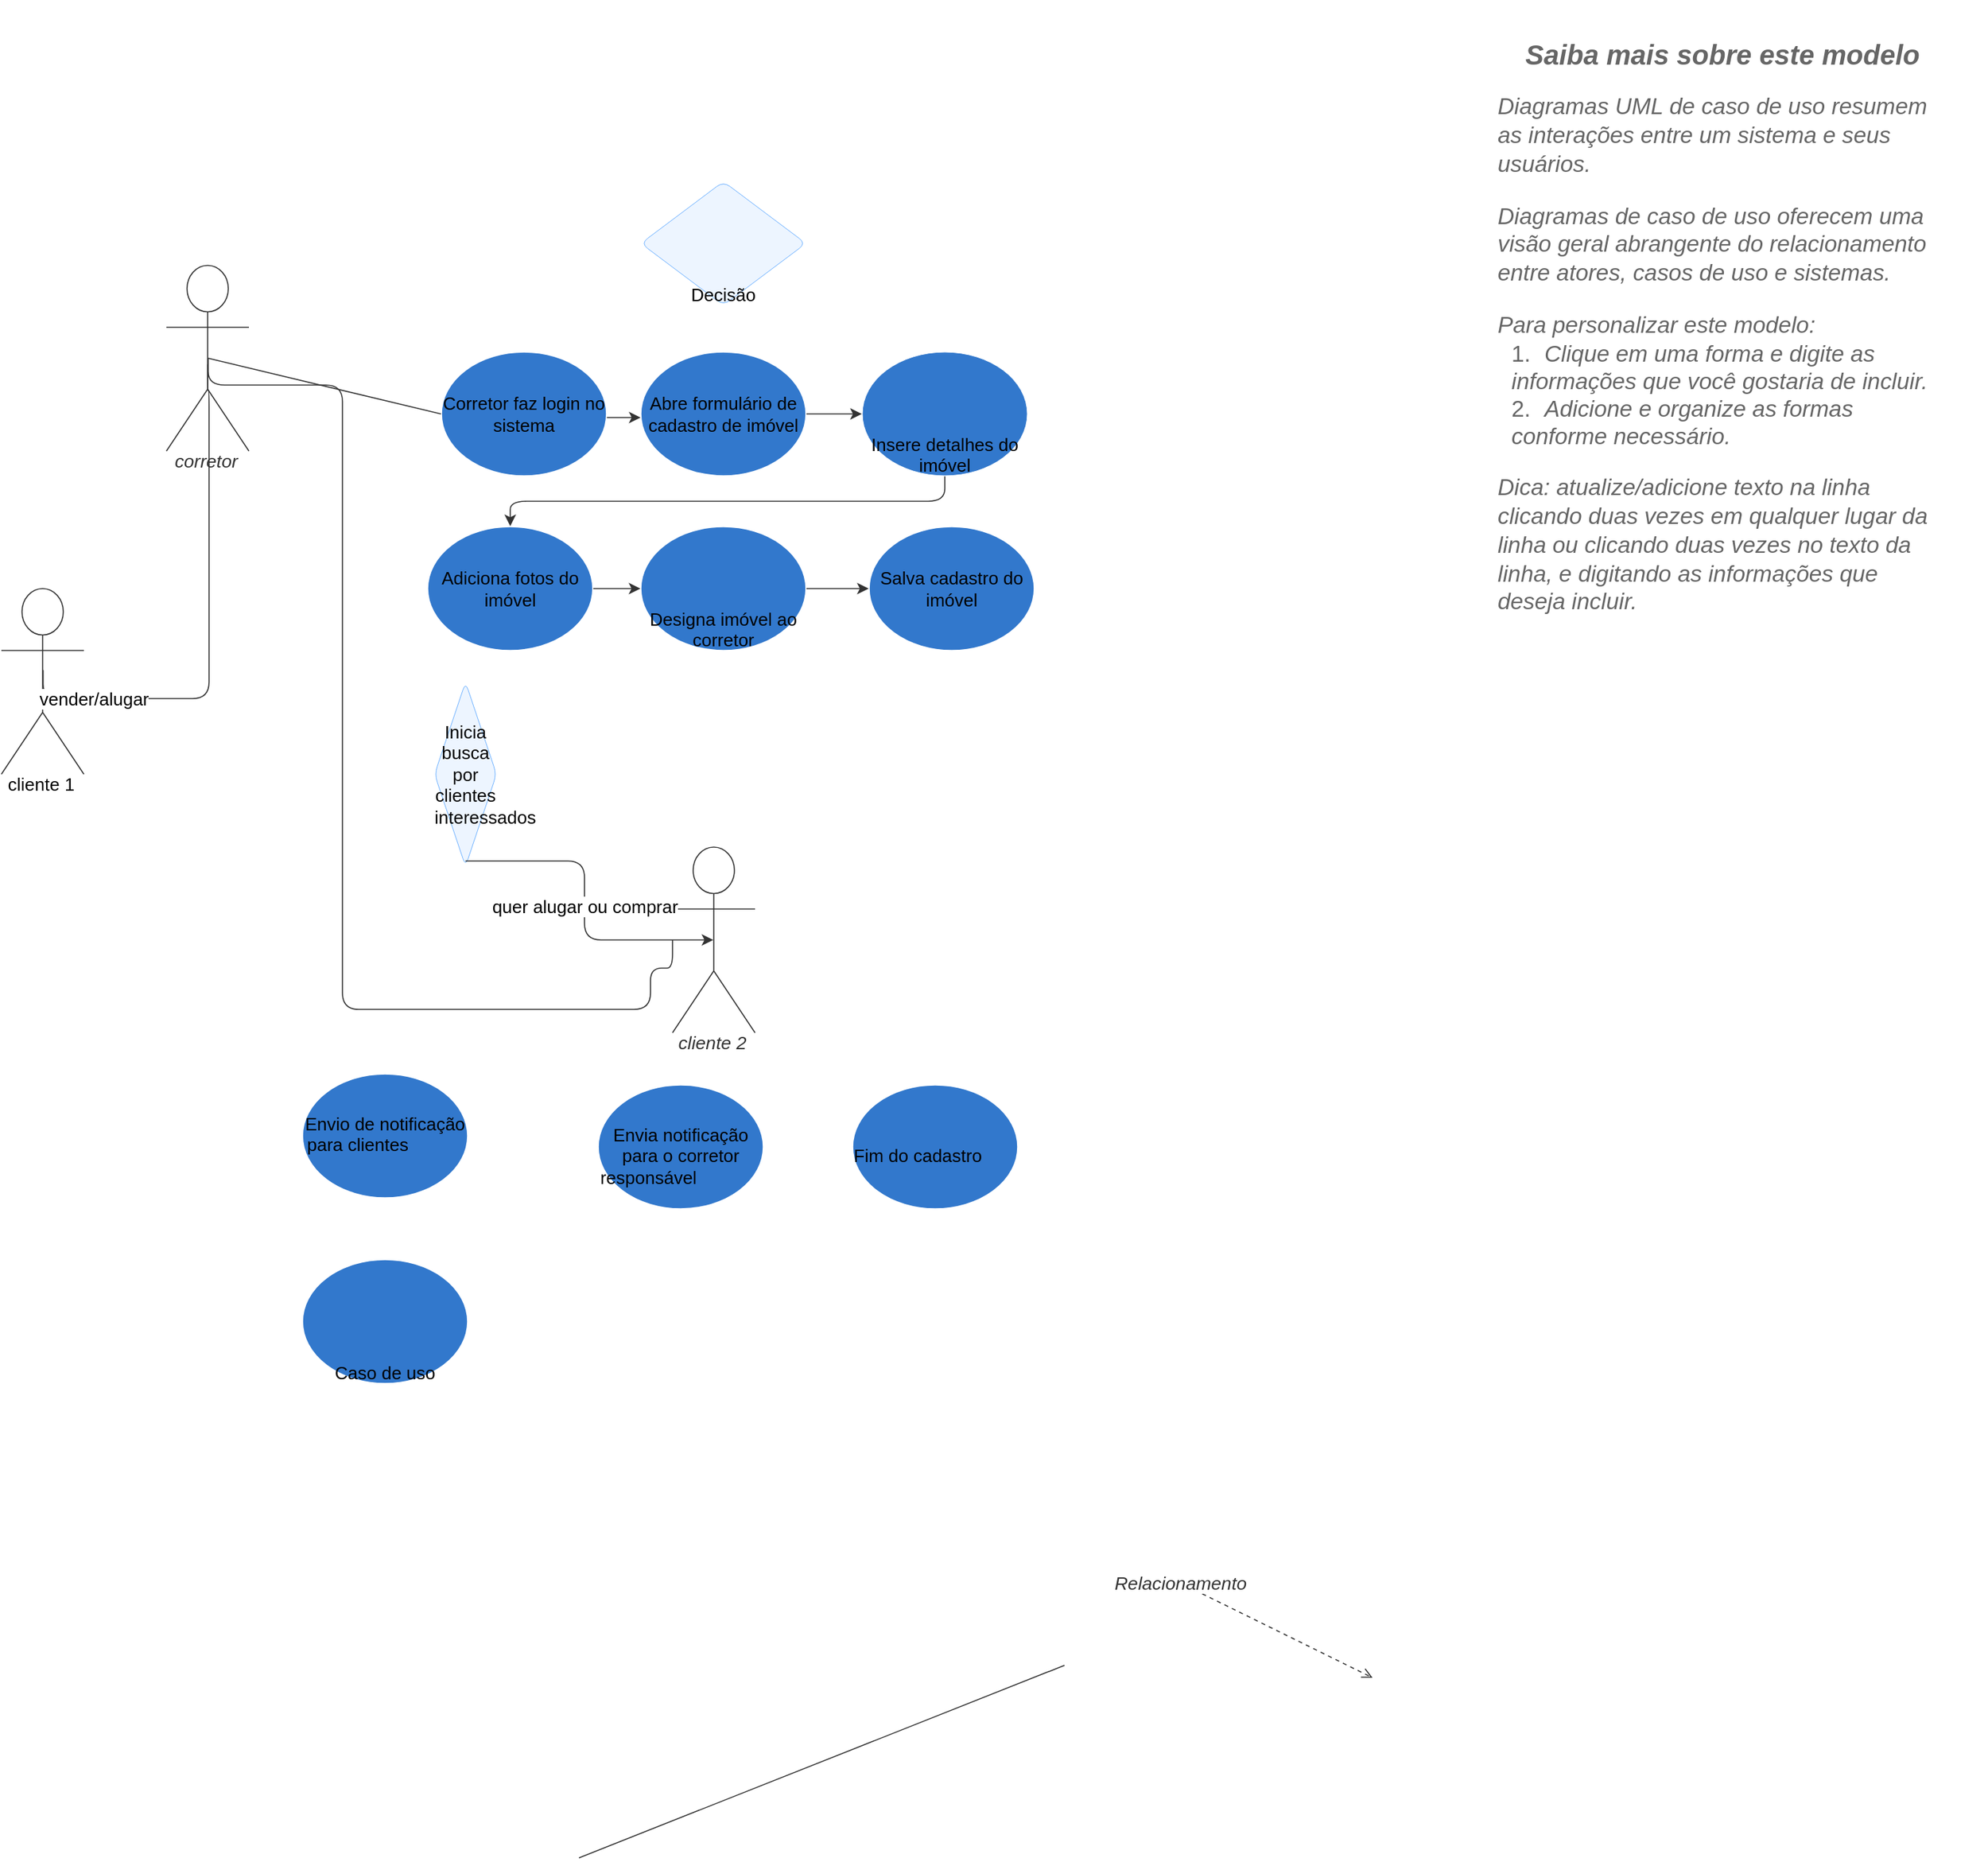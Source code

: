 <mxfile version="24.0.8" type="github">
  <diagram name="Página-1" id="qDjyMP0n4LcUW1B3ZI65">
    <mxGraphModel dx="1592" dy="867" grid="0" gridSize="10" guides="1" tooltips="1" connect="1" arrows="1" fold="1" page="0" pageScale="1" pageWidth="827" pageHeight="1169" math="0" shadow="0">
      <root>
        <mxCell id="0" />
        <mxCell id="1" parent="0" />
        <mxCell id="y6caoHB96OLnSlxBu9At-1" value="corretor" style="html=1;overflow=block;blockSpacing=1;shape=umlActor;labelPosition=center;verticalLabelPosition=bottom;verticalAlign=top;whiteSpace=nowrap;fontSize=13.3;fontColor=#333333;fontStyle=2;spacing=0;strokeColor=#333333;strokeOpacity=100;rounded=1;absoluteArcSize=1;arcSize=7.5;fillColor=#ffffff;strokeWidth=0.8;lucidId=.Q4MOHSBDm2E;" vertex="1" parent="1">
          <mxGeometry x="135" y="192" width="60" height="135" as="geometry" />
        </mxCell>
        <mxCell id="y6caoHB96OLnSlxBu9At-2" value="cliente 2" style="html=1;overflow=block;blockSpacing=1;shape=umlActor;labelPosition=center;verticalLabelPosition=bottom;verticalAlign=top;whiteSpace=nowrap;fontSize=13.3;fontColor=#333333;fontStyle=2;spacing=0;strokeColor=#333333;strokeOpacity=100;rounded=1;absoluteArcSize=1;arcSize=7.5;fillColor=#ffffff;strokeWidth=0.8;lucidId=.Q4MG143k2o2;" vertex="1" parent="1">
          <mxGeometry x="503" y="615" width="60" height="135" as="geometry" />
        </mxCell>
        <mxCell id="y6caoHB96OLnSlxBu9At-3" value="Corretor faz login no sistema" style="html=1;overflow=block;blockSpacing=1;whiteSpace=wrap;ellipse;fontSize=13;align=center;spacing=0;verticalAlign=middle;strokeColor=#ffffff;strokeOpacity=100;fillOpacity=100;rounded=1;absoluteArcSize=1;arcSize=7.5;fillColor=#3278cc;strokeWidth=0.8;lucidId=.Q4MeaXKLHhP;" vertex="1" parent="1">
          <mxGeometry x="335" y="255" width="120" height="90" as="geometry" />
        </mxCell>
        <mxCell id="y6caoHB96OLnSlxBu9At-4" value="Abre formulário de cadastro de imóvel" style="html=1;overflow=block;blockSpacing=1;whiteSpace=wrap;ellipse;fontSize=13;align=center;spacing=0;verticalAlign=middle;strokeColor=#ffffff;strokeOpacity=100;fillOpacity=100;rounded=1;absoluteArcSize=1;arcSize=7.5;fillColor=#3278cc;strokeWidth=0.8;lucidId=.Q4M82ccuo9S;" vertex="1" parent="1">
          <mxGeometry x="480" y="255" width="120" height="90" as="geometry" />
        </mxCell>
        <mxCell id="y6caoHB96OLnSlxBu9At-5" value="Adiciona fotos do imóvel" style="html=1;overflow=block;blockSpacing=1;whiteSpace=wrap;ellipse;fontSize=13;align=center;spacing=0;verticalAlign=middle;strokeColor=#ffffff;strokeOpacity=100;fillOpacity=100;rounded=1;absoluteArcSize=1;arcSize=7.5;fillColor=#3278cc;strokeWidth=0.8;lucidId=.Q4M-m0Nwd3n;" vertex="1" parent="1">
          <mxGeometry x="325" y="382" width="120" height="90" as="geometry" />
        </mxCell>
        <mxCell id="y6caoHB96OLnSlxBu9At-6" value="Salva cadastro do imóvel" style="html=1;overflow=block;blockSpacing=1;whiteSpace=wrap;ellipse;fontSize=13;align=center;spacing=0;verticalAlign=middle;strokeColor=#ffffff;strokeOpacity=100;fillOpacity=100;rounded=1;absoluteArcSize=1;arcSize=7.5;fillColor=#3278cc;strokeWidth=0.8;lucidId=.Q4M-E~2-rLI;" vertex="1" parent="1">
          <mxGeometry x="646" y="382" width="120" height="90" as="geometry" />
        </mxCell>
        <mxCell id="y6caoHB96OLnSlxBu9At-7" value="" style="html=1;jettySize=18;whiteSpace=wrap;overflow=block;blockSpacing=1;fontSize=13;strokeColor=#333333;strokeOpacity=100;strokeWidth=0.8;rounded=0;startArrow=none;endArrow=none;exitX=0.506;exitY=0.5;exitPerimeter=0;entryX=-0.003;entryY=0.5;entryPerimeter=0;lucidId=.Q4MDNzwtKwz;" edge="1" parent="1" source="y6caoHB96OLnSlxBu9At-1" target="y6caoHB96OLnSlxBu9At-3">
          <mxGeometry width="100" height="100" relative="1" as="geometry">
            <Array as="points" />
          </mxGeometry>
        </mxCell>
        <mxCell id="y6caoHB96OLnSlxBu9At-8" value="" style="html=1;overflow=block;blockSpacing=1;whiteSpace=wrap;rounded=1;absoluteArcSize=1;arcSize=24;container=1;pointerEvents=0;collapsible=0;recursiveResize=0;fontSize=13;spacing=0;strokeOpacity=0;fillOpacity=100;fillColor=#ffffff;strokeWidth=1.5;lucidId=.Q4Ml290qa1X;" vertex="1" parent="1">
          <mxGeometry x="1077" width="380" height="495" as="geometry" />
        </mxCell>
        <mxCell id="y6caoHB96OLnSlxBu9At-9" value="Saiba mais sobre este modelo" style="html=1;overflow=block;blockSpacing=1;whiteSpace=wrap;fontSize=20;fontColor=#666666;fontStyle=3;spacing=3.8;strokeOpacity=0;fillOpacity=0;fillColor=#ffffff;strokeWidth=1.5;lucidId=.Q4Mjwwwb2kh;" vertex="1" parent="y6caoHB96OLnSlxBu9At-8">
          <mxGeometry y="15" width="379" height="45" as="geometry" />
        </mxCell>
        <mxCell id="y6caoHB96OLnSlxBu9At-10" value="&lt;div style=&quot;display: flex; justify-content: flex-start; text-align: left; align-items: baseline; font-size: 0; line-height: 1.25;margin-top: -2px;&quot;&gt;&lt;span&gt;&lt;span style=&quot;font-size:16.7px;color:#666666;font-style: italic;&quot;&gt;Diagramas UML de caso de uso resumem as interações entre um sistema e seus usuários.&#xa;&lt;/span&gt;&lt;/span&gt;&lt;/div&gt;&lt;div style=&quot;display: flex; justify-content: flex-start; text-align: left; align-items: baseline; font-size: 0; line-height: 1.25;margin-top: -2px;&quot;&gt;&lt;span&gt;&lt;span style=&quot;font-size:16.7px;color:#666666;font-style: italic;&quot;&gt;&#xa;&lt;/span&gt;&lt;/span&gt;&lt;/div&gt;&lt;div style=&quot;display: flex; justify-content: flex-start; text-align: left; align-items: baseline; font-size: 0; line-height: 1.25;margin-top: -2px;&quot;&gt;&lt;span&gt;&lt;span style=&quot;font-size:16.7px;color:#666666;font-style: italic;&quot;&gt;Diagramas de caso de uso oferecem uma visão geral abrangente do relacionamento entre atores, casos de uso e sistemas.&#xa;&lt;/span&gt;&lt;/span&gt;&lt;/div&gt;&lt;div style=&quot;display: flex; justify-content: flex-start; text-align: left; align-items: baseline; font-size: 0; line-height: 1.25;margin-top: -2px;&quot;&gt;&lt;span&gt;&lt;span style=&quot;font-size:16.7px;color:#666666;font-style: italic;&quot;&gt;&#xa;&lt;/span&gt;&lt;/span&gt;&lt;/div&gt;&lt;div style=&quot;display: flex; justify-content: flex-start; text-align: left; align-items: baseline; font-size: 0; line-height: 1.25;margin-top: -2px;&quot;&gt;&lt;span&gt;&lt;span style=&quot;font-size:16.7px;color:#666666;font-style: italic;&quot;&gt;Para personalizar este modelo:&#xa;&lt;/span&gt;&lt;/span&gt;&lt;/div&gt;&lt;ol style=&quot;margin: 0px; padding-left: 10px;list-style-position: inside; list-style-type:decimal&quot;&gt;&lt;li style=&quot;text-align:left;color:#666666;font-size:16.7px;&quot;&gt;&lt;span style=&quot;margin-left: 5.4px;margin-top: -2px;&quot;&gt;&lt;span style=&quot;font-size:16.7px;color:#666666;font-style: italic;&quot;&gt;Clique em uma forma e digite as informações que você gostaria de incluir.&lt;/span&gt;&lt;/span&gt;&lt;/li&gt;&lt;li style=&quot;text-align:left;color:#666666;font-size:16.7px;&quot;&gt;&lt;span style=&quot;margin-left: 5.4px;margin-top: -2px;&quot;&gt;&lt;span style=&quot;font-size:16.7px;color:#666666;font-style: italic;&quot;&gt;Adicione e organize as formas conforme necessário.&lt;/span&gt;&lt;/span&gt;&lt;/li&gt;&lt;/ol&gt;&lt;div style=&quot;display: flex; justify-content: flex-start; text-align: left; align-items: baseline; font-size: 0; line-height: 1.25;margin-top: -2px;&quot;&gt;&lt;span&gt;&lt;span style=&quot;font-size:16.7px;color:#666666;font-style: italic;&quot;&gt;&#xa;&lt;/span&gt;&lt;/span&gt;&lt;/div&gt;&lt;div style=&quot;display: flex; justify-content: flex-start; text-align: left; align-items: baseline; font-size: 0; line-height: 1.25;margin-top: -2px;&quot;&gt;&lt;span&gt;&lt;span style=&quot;font-size:16.7px;color:#666666;font-style: italic;&quot;&gt;Dica: atualize/adicione texto na linha clicando duas vezes em qualquer lugar da linha ou clicando duas vezes no texto da linha, e digitando as informações que deseja incluir.&lt;/span&gt;&lt;/span&gt;&lt;/div&gt;" style="html=1;overflow=block;blockSpacing=1;whiteSpace=wrap;fontSize=13;spacing=9.8;verticalAlign=top;strokeOpacity=0;fillOpacity=0;fillColor=#ffffff;strokeWidth=1.5;lucidId=.Q4MEdst6Y5k;" vertex="1" parent="y6caoHB96OLnSlxBu9At-8">
          <mxGeometry x="17" y="60" width="345" height="405" as="geometry" />
        </mxCell>
        <mxCell id="y6caoHB96OLnSlxBu9At-15" value="cliente 1" style="html=1;overflow=block;blockSpacing=1;shape=umlActor;labelPosition=center;verticalLabelPosition=bottom;verticalAlign=top;whiteSpace=nowrap;fontSize=13;align=center;spacing=0;strokeColor=#333333;strokeOpacity=100;rounded=1;absoluteArcSize=1;arcSize=7.5;fillColor=#ffffff;strokeWidth=0.8;lucidId=MnbAZm7IdG_y;" vertex="1" parent="1">
          <mxGeometry x="15" y="427" width="60" height="135" as="geometry" />
        </mxCell>
        <mxCell id="y6caoHB96OLnSlxBu9At-16" value="Inicia busca por clientes interessados" style="html=1;overflow=block;blockSpacing=1;whiteSpace=wrap;rhombus;fontSize=13;spacing=0;strokeColor=#6db1ff;strokeOpacity=100;fillOpacity=100;rounded=1;absoluteArcSize=1;arcSize=12;fillColor=#edf5ff;strokeWidth=NaN;lucidId=dtbA5AyEULAk;" vertex="1" parent="1">
          <mxGeometry x="330" y="495" width="45" height="134" as="geometry" />
        </mxCell>
        <mxCell id="y6caoHB96OLnSlxBu9At-17" value="Insere detalhes do imóvel" style="html=1;overflow=block;blockSpacing=1;whiteSpace=wrap;ellipse;fontSize=13;spacing=0;verticalAlign=bottom;strokeColor=#ffffff;strokeOpacity=100;fillOpacity=100;rounded=1;absoluteArcSize=1;arcSize=7.5;fillColor=#3278cc;strokeWidth=NaN;lucidId=svbAyBxer0Q.;" vertex="1" parent="1">
          <mxGeometry x="641" y="255" width="120" height="90" as="geometry" />
        </mxCell>
        <mxCell id="y6caoHB96OLnSlxBu9At-18" value="&lt;font style=&quot;vertical-align: inherit;&quot;&gt;&lt;font style=&quot;vertical-align: inherit;&quot;&gt;Envio de notificação para clientes&amp;nbsp; &amp;nbsp; &amp;nbsp; &amp;nbsp; &amp;nbsp; &amp;nbsp; &amp;nbsp; &amp;nbsp; &amp;nbsp; &amp;nbsp; &amp;nbsp; &amp;nbsp; &amp;nbsp; &amp;nbsp; &amp;nbsp; &amp;nbsp; &amp;nbsp; &amp;nbsp; &amp;nbsp; &amp;nbsp; &amp;nbsp; &amp;nbsp; &amp;nbsp;&amp;nbsp;&lt;/font&gt;&lt;/font&gt;" style="html=1;overflow=block;blockSpacing=1;whiteSpace=wrap;ellipse;fontSize=13;spacing=0;verticalAlign=bottom;strokeColor=#ffffff;strokeOpacity=100;fillOpacity=100;rounded=1;absoluteArcSize=1;arcSize=7.5;fillColor=#3278cc;strokeWidth=0.8;lucidId=MAbAPY~cof7a;" vertex="1" parent="1">
          <mxGeometry x="234" y="780" width="120" height="90" as="geometry" />
        </mxCell>
        <mxCell id="y6caoHB96OLnSlxBu9At-19" value="Caso de uso" style="html=1;overflow=block;blockSpacing=1;whiteSpace=wrap;ellipse;fontSize=13;spacing=0;verticalAlign=bottom;strokeColor=#ffffff;strokeOpacity=100;fillOpacity=100;rounded=1;absoluteArcSize=1;arcSize=7.5;fillColor=#3278cc;strokeWidth=0.8;lucidId=TAbAMg.fc040;" vertex="1" parent="1">
          <mxGeometry x="234" y="915" width="120" height="90" as="geometry" />
        </mxCell>
        <mxCell id="y6caoHB96OLnSlxBu9At-20" value="Designa imóvel ao corretor" style="html=1;overflow=block;blockSpacing=1;whiteSpace=wrap;ellipse;fontSize=13;spacing=0;verticalAlign=bottom;strokeColor=#ffffff;strokeOpacity=100;fillOpacity=100;rounded=1;absoluteArcSize=1;arcSize=7.5;fillColor=#3278cc;strokeWidth=0.8;lucidId=UAbA1tlMS72B;" vertex="1" parent="1">
          <mxGeometry x="480" y="382" width="120" height="90" as="geometry" />
        </mxCell>
        <mxCell id="y6caoHB96OLnSlxBu9At-21" value="&lt;font style=&quot;vertical-align: inherit;&quot;&gt;&lt;font style=&quot;vertical-align: inherit;&quot;&gt;Fim do cadastro&amp;nbsp; &amp;nbsp; &amp;nbsp; &amp;nbsp; &amp;nbsp; &amp;nbsp; &amp;nbsp; &amp;nbsp; &amp;nbsp; &amp;nbsp; &amp;nbsp; &amp;nbsp; &amp;nbsp; &amp;nbsp; &amp;nbsp; &amp;nbsp; &amp;nbsp; &amp;nbsp; &amp;nbsp; &amp;nbsp; &amp;nbsp; &amp;nbsp; &amp;nbsp; &amp;nbsp; &amp;nbsp; &amp;nbsp; &amp;nbsp; &amp;nbsp; &amp;nbsp; &amp;nbsp; &amp;nbsp; &amp;nbsp; &amp;nbsp; &amp;nbsp; &amp;nbsp; &amp;nbsp; &amp;nbsp;&lt;/font&gt;&lt;/font&gt;" style="html=1;overflow=block;blockSpacing=1;whiteSpace=wrap;ellipse;fontSize=13;spacing=0;verticalAlign=bottom;strokeColor=#ffffff;strokeOpacity=100;fillOpacity=100;rounded=1;absoluteArcSize=1;arcSize=7.5;fillColor=#3278cc;strokeWidth=0.8;lucidId=VAbANlVcRrP4;" vertex="1" parent="1">
          <mxGeometry x="634" y="788" width="120" height="90" as="geometry" />
        </mxCell>
        <mxCell id="y6caoHB96OLnSlxBu9At-22" value="&lt;font style=&quot;vertical-align: inherit;&quot;&gt;&lt;font style=&quot;vertical-align: inherit;&quot;&gt;&lt;font style=&quot;vertical-align: inherit;&quot;&gt;&lt;font style=&quot;vertical-align: inherit;&quot;&gt;Envia notificação para o corretor responsável&amp;nbsp; &amp;nbsp; &amp;nbsp; &amp;nbsp; &amp;nbsp; &amp;nbsp; &amp;nbsp; &amp;nbsp; &amp;nbsp; &amp;nbsp; &amp;nbsp; &amp;nbsp; &amp;nbsp; &amp;nbsp; &amp;nbsp; &amp;nbsp; &amp;nbsp; &amp;nbsp;&amp;nbsp;&lt;/font&gt;&lt;/font&gt;&lt;/font&gt;&lt;/font&gt;" style="html=1;overflow=block;blockSpacing=1;whiteSpace=wrap;ellipse;fontSize=13;spacing=0;verticalAlign=bottom;strokeColor=#ffffff;strokeOpacity=100;fillOpacity=100;rounded=1;absoluteArcSize=1;arcSize=7.5;fillColor=#3278cc;strokeWidth=0.8;lucidId=WAbAo1zQkr0b;" vertex="1" parent="1">
          <mxGeometry x="449" y="788" width="120" height="90" as="geometry" />
        </mxCell>
        <mxCell id="y6caoHB96OLnSlxBu9At-23" value="" style="html=1;jettySize=18;whiteSpace=wrap;overflow=block;blockSpacing=1;fontSize=13;strokeColor=#333333;strokeOpacity=100;dashed=1;fixDash=1;strokeWidth=0.8;rounded=0;startArrow=none;endArrow=open;lucidId=_AbAQd-R~04_;" edge="1" parent="1">
          <mxGeometry width="100" height="100" relative="1" as="geometry">
            <Array as="points" />
            <mxPoint x="872" y="1150" as="sourcePoint" />
            <mxPoint x="1012" y="1219" as="targetPoint" />
          </mxGeometry>
        </mxCell>
        <mxCell id="y6caoHB96OLnSlxBu9At-24" value="Relacionamento" style="text;html=1;resizable=0;labelBackgroundColor=default;align=center;verticalAlign=middle;fontStyle=2;fontColor=#333333;fontSize=13.3;" vertex="1" parent="y6caoHB96OLnSlxBu9At-23">
          <mxGeometry x="-1" relative="1" as="geometry">
            <mxPoint as="offset" />
          </mxGeometry>
        </mxCell>
        <mxCell id="y6caoHB96OLnSlxBu9At-25" value="" style="html=1;jettySize=18;whiteSpace=wrap;fontSize=13;strokeColor=#333333;strokeOpacity=100;strokeWidth=0.8;rounded=1;arcSize=24;edgeStyle=orthogonalEdgeStyle;startArrow=none;exitX=1.002;exitY=0.529;exitPerimeter=0;entryX=-0.002;entryY=0.529;entryPerimeter=0;lucidId=kEbAco2YRLbk;" edge="1" parent="1" source="y6caoHB96OLnSlxBu9At-3" target="y6caoHB96OLnSlxBu9At-4">
          <mxGeometry width="100" height="100" relative="1" as="geometry">
            <Array as="points" />
          </mxGeometry>
        </mxCell>
        <mxCell id="y6caoHB96OLnSlxBu9At-26" value="" style="html=1;jettySize=18;whiteSpace=wrap;fontSize=13;strokeColor=#333333;strokeOpacity=100;strokeWidth=0.8;rounded=1;arcSize=24;edgeStyle=orthogonalEdgeStyle;startArrow=none;exitX=1.003;exitY=0.5;exitPerimeter=0;entryX=-0.003;entryY=0.5;entryPerimeter=0;lucidId=uEbA1gErAeH6;" edge="1" parent="1" source="y6caoHB96OLnSlxBu9At-4" target="y6caoHB96OLnSlxBu9At-17">
          <mxGeometry width="100" height="100" relative="1" as="geometry">
            <Array as="points" />
          </mxGeometry>
        </mxCell>
        <mxCell id="y6caoHB96OLnSlxBu9At-27" value="" style="html=1;jettySize=18;whiteSpace=wrap;fontSize=13;strokeColor=#333333;strokeOpacity=100;strokeWidth=0.8;rounded=1;arcSize=24;edgeStyle=orthogonalEdgeStyle;startArrow=none;exitX=0.5;exitY=1.004;exitPerimeter=0;entryX=0.5;entryY=-0.004;entryPerimeter=0;lucidId=KEbAqPCZEwu7;" edge="1" parent="1" source="y6caoHB96OLnSlxBu9At-17" target="y6caoHB96OLnSlxBu9At-5">
          <mxGeometry width="100" height="100" relative="1" as="geometry">
            <Array as="points" />
          </mxGeometry>
        </mxCell>
        <mxCell id="y6caoHB96OLnSlxBu9At-28" value="" style="html=1;jettySize=18;whiteSpace=wrap;fontSize=13;strokeColor=#333333;strokeOpacity=100;strokeWidth=0.8;rounded=1;arcSize=24;edgeStyle=orthogonalEdgeStyle;startArrow=none;exitX=1.003;exitY=0.5;exitPerimeter=0;entryX=-0.003;entryY=0.5;entryPerimeter=0;lucidId=NEbAp..xsoGy;" edge="1" parent="1" source="y6caoHB96OLnSlxBu9At-5" target="y6caoHB96OLnSlxBu9At-20">
          <mxGeometry width="100" height="100" relative="1" as="geometry">
            <Array as="points" />
          </mxGeometry>
        </mxCell>
        <mxCell id="y6caoHB96OLnSlxBu9At-29" value="" style="html=1;jettySize=18;whiteSpace=wrap;fontSize=13;strokeColor=#333333;strokeOpacity=100;strokeWidth=0.8;rounded=1;arcSize=24;edgeStyle=orthogonalEdgeStyle;startArrow=none;exitX=1.003;exitY=0.5;exitPerimeter=0;entryX=-0.003;entryY=0.5;entryPerimeter=0;lucidId=PEbA6gZ1yYI.;" edge="1" parent="1" source="y6caoHB96OLnSlxBu9At-20" target="y6caoHB96OLnSlxBu9At-6">
          <mxGeometry width="100" height="100" relative="1" as="geometry">
            <Array as="points" />
          </mxGeometry>
        </mxCell>
        <mxCell id="y6caoHB96OLnSlxBu9At-30" value="" style="html=1;jettySize=18;whiteSpace=wrap;fontSize=13;align=center;strokeColor=#333333;strokeOpacity=100;strokeWidth=0.8;rounded=1;arcSize=24;edgeStyle=orthogonalEdgeStyle;startArrow=none;exitX=0.5;exitY=0.971;exitPerimeter=0;entryX=0.494;entryY=0.5;entryPerimeter=0;lucidId=uFbAf1oUUVrC;" edge="1" parent="1" source="y6caoHB96OLnSlxBu9At-16" target="y6caoHB96OLnSlxBu9At-2">
          <mxGeometry width="100" height="100" relative="1" as="geometry">
            <Array as="points" />
          </mxGeometry>
        </mxCell>
        <mxCell id="y6caoHB96OLnSlxBu9At-31" value="quer alugar ou comprar" style="text;html=1;resizable=0;labelBackgroundColor=default;align=center;verticalAlign=middle;fontSize=13;" vertex="1" parent="y6caoHB96OLnSlxBu9At-30">
          <mxGeometry relative="1" as="geometry" />
        </mxCell>
        <mxCell id="y6caoHB96OLnSlxBu9At-32" value="" style="html=1;jettySize=18;whiteSpace=wrap;fontSize=13;strokeColor=#333333;strokeOpacity=100;strokeWidth=0.8;rounded=0;startArrow=none;endArrow=none;lucidId=NFbAuz5O~dqh;" edge="1" parent="1">
          <mxGeometry width="100" height="100" relative="1" as="geometry">
            <Array as="points" />
            <mxPoint x="788" y="1210" as="sourcePoint" />
            <mxPoint x="435" y="1350" as="targetPoint" />
          </mxGeometry>
        </mxCell>
        <mxCell id="y6caoHB96OLnSlxBu9At-33" value="" style="html=1;jettySize=18;whiteSpace=wrap;fontSize=13;strokeColor=#333333;strokeOpacity=100;strokeWidth=0.8;rounded=1;arcSize=24;edgeStyle=orthogonalEdgeStyle;startArrow=none;endArrow=none;exitX=0.506;exitY=0.439;exitPerimeter=0;entryX=0.5;entryY=0.532;entryPerimeter=0;lucidId=eHbADJjET0ez;" edge="1" parent="1" source="y6caoHB96OLnSlxBu9At-15" target="y6caoHB96OLnSlxBu9At-1">
          <mxGeometry width="100" height="100" relative="1" as="geometry">
            <Array as="points">
              <mxPoint x="166" y="507" />
              <mxPoint x="166" y="283" />
            </Array>
          </mxGeometry>
        </mxCell>
        <mxCell id="y6caoHB96OLnSlxBu9At-34" value="vender/alugar" style="text;html=1;resizable=0;labelBackgroundColor=default;align=center;verticalAlign=middle;fontSize=13;" vertex="1" parent="y6caoHB96OLnSlxBu9At-33">
          <mxGeometry x="-0.702" relative="1" as="geometry" />
        </mxCell>
        <mxCell id="y6caoHB96OLnSlxBu9At-35" value="" style="html=1;jettySize=18;whiteSpace=wrap;fontSize=13;strokeColor=#333333;strokeOpacity=100;strokeWidth=0.8;rounded=1;arcSize=24;edgeStyle=orthogonalEdgeStyle;startArrow=none;endArrow=none;exitX=0.506;exitY=0.5;exitPerimeter=0;entryX=0;entryY=0.5;entryPerimeter=0;lucidId=cLbA-epAZBEA;" edge="1" parent="1" source="y6caoHB96OLnSlxBu9At-1" target="y6caoHB96OLnSlxBu9At-2">
          <mxGeometry width="100" height="100" relative="1" as="geometry">
            <Array as="points">
              <mxPoint x="263" y="279" />
              <mxPoint x="263" y="733" />
              <mxPoint x="487" y="733" />
              <mxPoint x="487" y="703" />
            </Array>
          </mxGeometry>
        </mxCell>
        <mxCell id="y6caoHB96OLnSlxBu9At-36" value="Decisão" style="html=1;overflow=block;blockSpacing=1;whiteSpace=wrap;rhombus;fontSize=13;align=center;spacing=0;verticalAlign=bottom;strokeColor=#6db1ff;strokeOpacity=100;fillOpacity=100;rounded=1;absoluteArcSize=1;arcSize=12;fillColor=#edf5ff;strokeWidth=NaN;lucidId=zObAmOlVT3Ls;" vertex="1" parent="1">
          <mxGeometry x="480" y="131" width="120" height="90" as="geometry" />
        </mxCell>
      </root>
    </mxGraphModel>
  </diagram>
</mxfile>
